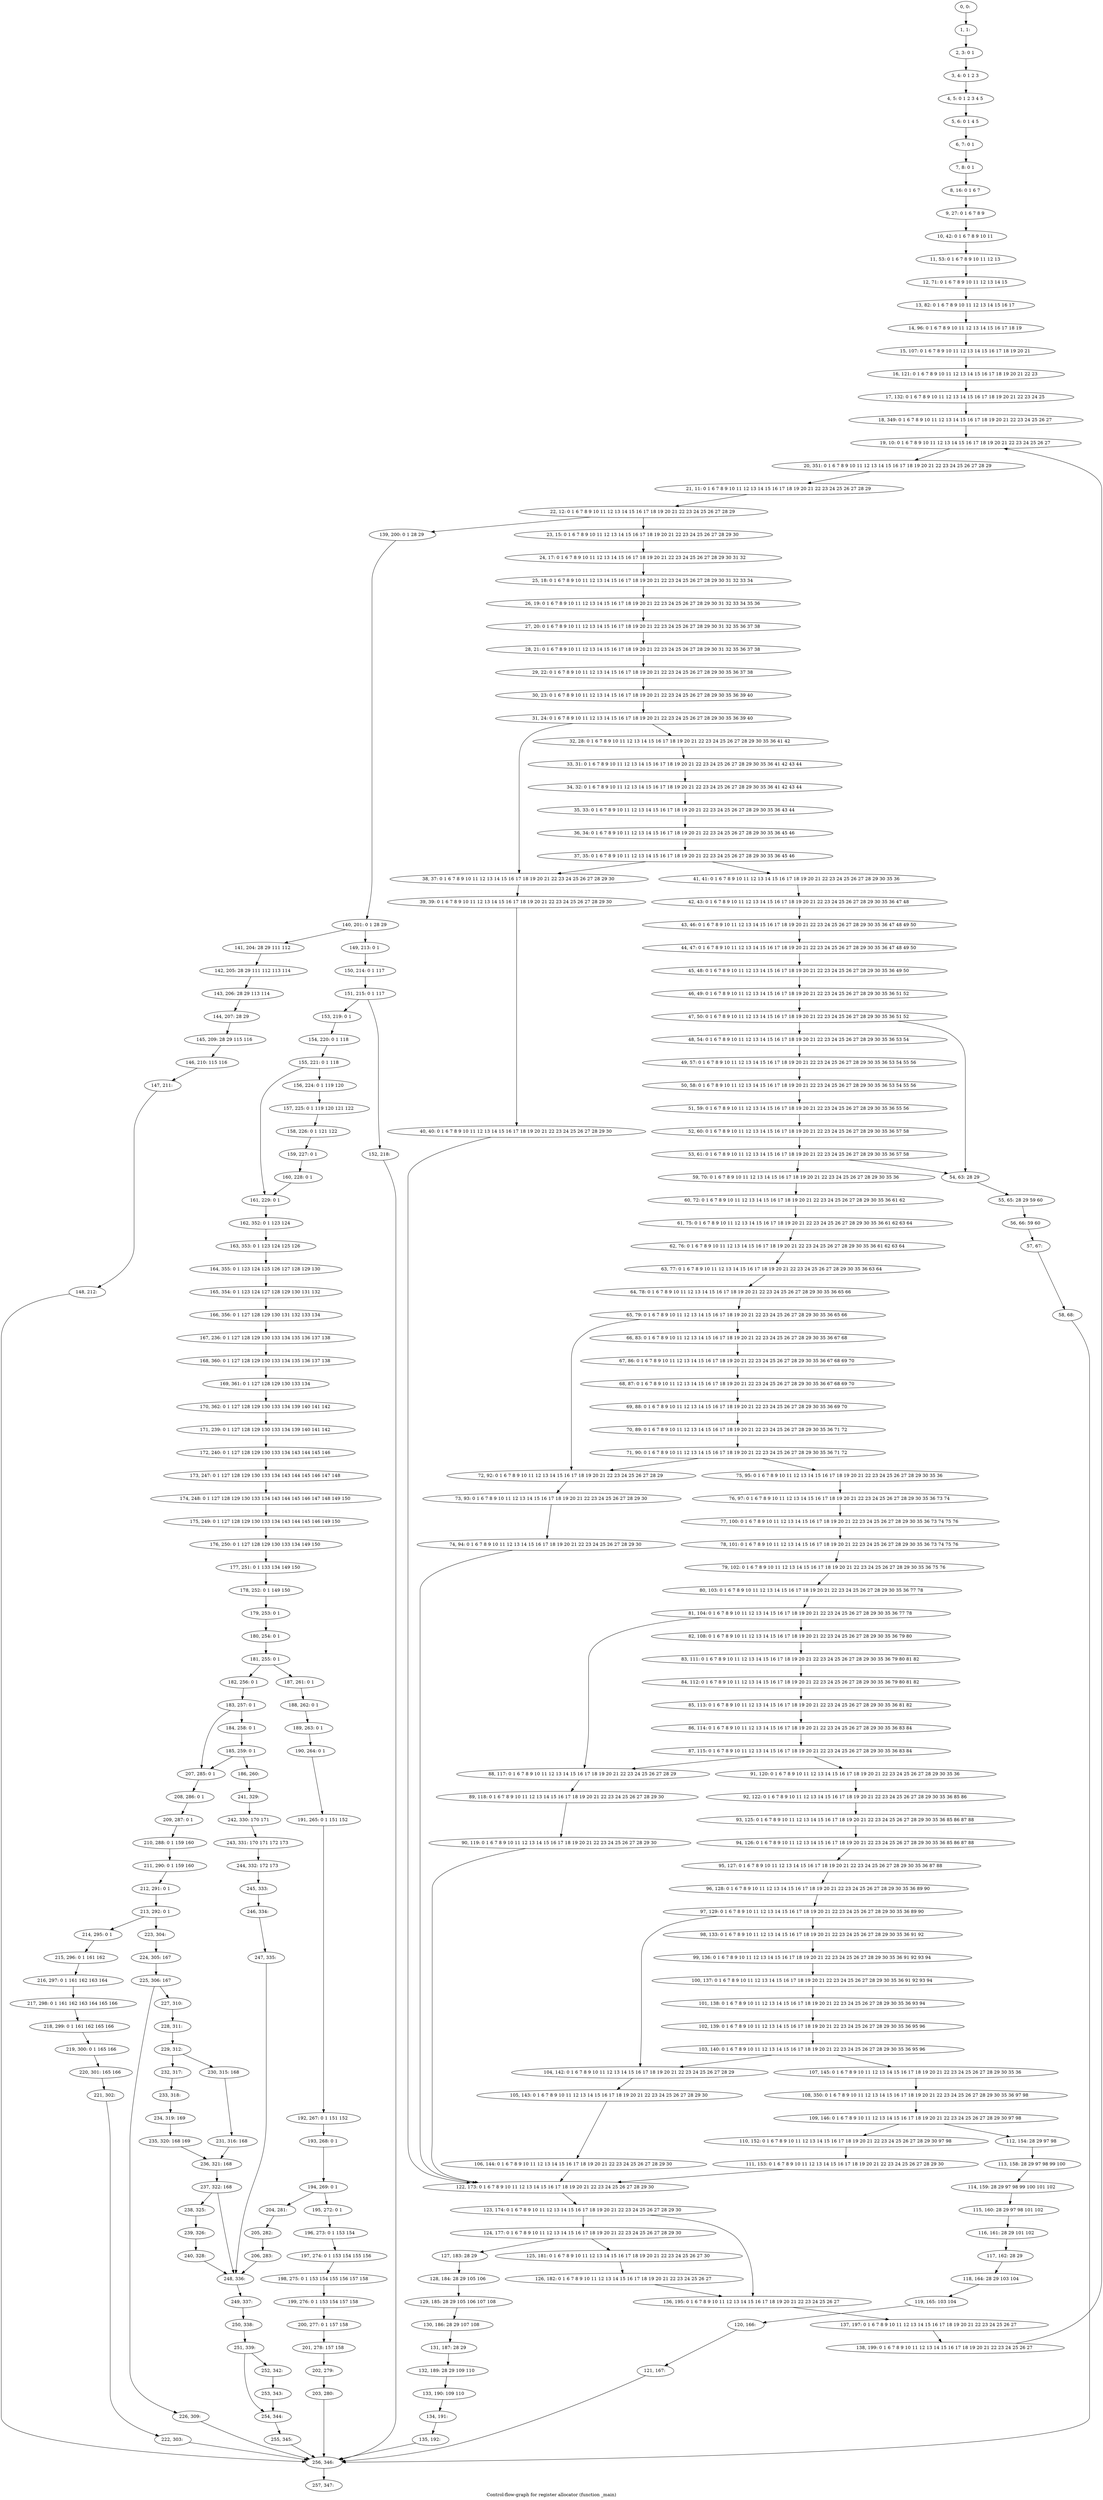 digraph G {
graph [label="Control-flow-graph for register allocator (function _main)"]
0[label="0, 0: "];
1[label="1, 1: "];
2[label="2, 3: 0 1 "];
3[label="3, 4: 0 1 2 3 "];
4[label="4, 5: 0 1 2 3 4 5 "];
5[label="5, 6: 0 1 4 5 "];
6[label="6, 7: 0 1 "];
7[label="7, 8: 0 1 "];
8[label="8, 16: 0 1 6 7 "];
9[label="9, 27: 0 1 6 7 8 9 "];
10[label="10, 42: 0 1 6 7 8 9 10 11 "];
11[label="11, 53: 0 1 6 7 8 9 10 11 12 13 "];
12[label="12, 71: 0 1 6 7 8 9 10 11 12 13 14 15 "];
13[label="13, 82: 0 1 6 7 8 9 10 11 12 13 14 15 16 17 "];
14[label="14, 96: 0 1 6 7 8 9 10 11 12 13 14 15 16 17 18 19 "];
15[label="15, 107: 0 1 6 7 8 9 10 11 12 13 14 15 16 17 18 19 20 21 "];
16[label="16, 121: 0 1 6 7 8 9 10 11 12 13 14 15 16 17 18 19 20 21 22 23 "];
17[label="17, 132: 0 1 6 7 8 9 10 11 12 13 14 15 16 17 18 19 20 21 22 23 24 25 "];
18[label="18, 349: 0 1 6 7 8 9 10 11 12 13 14 15 16 17 18 19 20 21 22 23 24 25 26 27 "];
19[label="19, 10: 0 1 6 7 8 9 10 11 12 13 14 15 16 17 18 19 20 21 22 23 24 25 26 27 "];
20[label="20, 351: 0 1 6 7 8 9 10 11 12 13 14 15 16 17 18 19 20 21 22 23 24 25 26 27 28 29 "];
21[label="21, 11: 0 1 6 7 8 9 10 11 12 13 14 15 16 17 18 19 20 21 22 23 24 25 26 27 28 29 "];
22[label="22, 12: 0 1 6 7 8 9 10 11 12 13 14 15 16 17 18 19 20 21 22 23 24 25 26 27 28 29 "];
23[label="23, 15: 0 1 6 7 8 9 10 11 12 13 14 15 16 17 18 19 20 21 22 23 24 25 26 27 28 29 30 "];
24[label="24, 17: 0 1 6 7 8 9 10 11 12 13 14 15 16 17 18 19 20 21 22 23 24 25 26 27 28 29 30 31 32 "];
25[label="25, 18: 0 1 6 7 8 9 10 11 12 13 14 15 16 17 18 19 20 21 22 23 24 25 26 27 28 29 30 31 32 33 34 "];
26[label="26, 19: 0 1 6 7 8 9 10 11 12 13 14 15 16 17 18 19 20 21 22 23 24 25 26 27 28 29 30 31 32 33 34 35 36 "];
27[label="27, 20: 0 1 6 7 8 9 10 11 12 13 14 15 16 17 18 19 20 21 22 23 24 25 26 27 28 29 30 31 32 35 36 37 38 "];
28[label="28, 21: 0 1 6 7 8 9 10 11 12 13 14 15 16 17 18 19 20 21 22 23 24 25 26 27 28 29 30 31 32 35 36 37 38 "];
29[label="29, 22: 0 1 6 7 8 9 10 11 12 13 14 15 16 17 18 19 20 21 22 23 24 25 26 27 28 29 30 35 36 37 38 "];
30[label="30, 23: 0 1 6 7 8 9 10 11 12 13 14 15 16 17 18 19 20 21 22 23 24 25 26 27 28 29 30 35 36 39 40 "];
31[label="31, 24: 0 1 6 7 8 9 10 11 12 13 14 15 16 17 18 19 20 21 22 23 24 25 26 27 28 29 30 35 36 39 40 "];
32[label="32, 28: 0 1 6 7 8 9 10 11 12 13 14 15 16 17 18 19 20 21 22 23 24 25 26 27 28 29 30 35 36 41 42 "];
33[label="33, 31: 0 1 6 7 8 9 10 11 12 13 14 15 16 17 18 19 20 21 22 23 24 25 26 27 28 29 30 35 36 41 42 43 44 "];
34[label="34, 32: 0 1 6 7 8 9 10 11 12 13 14 15 16 17 18 19 20 21 22 23 24 25 26 27 28 29 30 35 36 41 42 43 44 "];
35[label="35, 33: 0 1 6 7 8 9 10 11 12 13 14 15 16 17 18 19 20 21 22 23 24 25 26 27 28 29 30 35 36 43 44 "];
36[label="36, 34: 0 1 6 7 8 9 10 11 12 13 14 15 16 17 18 19 20 21 22 23 24 25 26 27 28 29 30 35 36 45 46 "];
37[label="37, 35: 0 1 6 7 8 9 10 11 12 13 14 15 16 17 18 19 20 21 22 23 24 25 26 27 28 29 30 35 36 45 46 "];
38[label="38, 37: 0 1 6 7 8 9 10 11 12 13 14 15 16 17 18 19 20 21 22 23 24 25 26 27 28 29 30 "];
39[label="39, 39: 0 1 6 7 8 9 10 11 12 13 14 15 16 17 18 19 20 21 22 23 24 25 26 27 28 29 30 "];
40[label="40, 40: 0 1 6 7 8 9 10 11 12 13 14 15 16 17 18 19 20 21 22 23 24 25 26 27 28 29 30 "];
41[label="41, 41: 0 1 6 7 8 9 10 11 12 13 14 15 16 17 18 19 20 21 22 23 24 25 26 27 28 29 30 35 36 "];
42[label="42, 43: 0 1 6 7 8 9 10 11 12 13 14 15 16 17 18 19 20 21 22 23 24 25 26 27 28 29 30 35 36 47 48 "];
43[label="43, 46: 0 1 6 7 8 9 10 11 12 13 14 15 16 17 18 19 20 21 22 23 24 25 26 27 28 29 30 35 36 47 48 49 50 "];
44[label="44, 47: 0 1 6 7 8 9 10 11 12 13 14 15 16 17 18 19 20 21 22 23 24 25 26 27 28 29 30 35 36 47 48 49 50 "];
45[label="45, 48: 0 1 6 7 8 9 10 11 12 13 14 15 16 17 18 19 20 21 22 23 24 25 26 27 28 29 30 35 36 49 50 "];
46[label="46, 49: 0 1 6 7 8 9 10 11 12 13 14 15 16 17 18 19 20 21 22 23 24 25 26 27 28 29 30 35 36 51 52 "];
47[label="47, 50: 0 1 6 7 8 9 10 11 12 13 14 15 16 17 18 19 20 21 22 23 24 25 26 27 28 29 30 35 36 51 52 "];
48[label="48, 54: 0 1 6 7 8 9 10 11 12 13 14 15 16 17 18 19 20 21 22 23 24 25 26 27 28 29 30 35 36 53 54 "];
49[label="49, 57: 0 1 6 7 8 9 10 11 12 13 14 15 16 17 18 19 20 21 22 23 24 25 26 27 28 29 30 35 36 53 54 55 56 "];
50[label="50, 58: 0 1 6 7 8 9 10 11 12 13 14 15 16 17 18 19 20 21 22 23 24 25 26 27 28 29 30 35 36 53 54 55 56 "];
51[label="51, 59: 0 1 6 7 8 9 10 11 12 13 14 15 16 17 18 19 20 21 22 23 24 25 26 27 28 29 30 35 36 55 56 "];
52[label="52, 60: 0 1 6 7 8 9 10 11 12 13 14 15 16 17 18 19 20 21 22 23 24 25 26 27 28 29 30 35 36 57 58 "];
53[label="53, 61: 0 1 6 7 8 9 10 11 12 13 14 15 16 17 18 19 20 21 22 23 24 25 26 27 28 29 30 35 36 57 58 "];
54[label="54, 63: 28 29 "];
55[label="55, 65: 28 29 59 60 "];
56[label="56, 66: 59 60 "];
57[label="57, 67: "];
58[label="58, 68: "];
59[label="59, 70: 0 1 6 7 8 9 10 11 12 13 14 15 16 17 18 19 20 21 22 23 24 25 26 27 28 29 30 35 36 "];
60[label="60, 72: 0 1 6 7 8 9 10 11 12 13 14 15 16 17 18 19 20 21 22 23 24 25 26 27 28 29 30 35 36 61 62 "];
61[label="61, 75: 0 1 6 7 8 9 10 11 12 13 14 15 16 17 18 19 20 21 22 23 24 25 26 27 28 29 30 35 36 61 62 63 64 "];
62[label="62, 76: 0 1 6 7 8 9 10 11 12 13 14 15 16 17 18 19 20 21 22 23 24 25 26 27 28 29 30 35 36 61 62 63 64 "];
63[label="63, 77: 0 1 6 7 8 9 10 11 12 13 14 15 16 17 18 19 20 21 22 23 24 25 26 27 28 29 30 35 36 63 64 "];
64[label="64, 78: 0 1 6 7 8 9 10 11 12 13 14 15 16 17 18 19 20 21 22 23 24 25 26 27 28 29 30 35 36 65 66 "];
65[label="65, 79: 0 1 6 7 8 9 10 11 12 13 14 15 16 17 18 19 20 21 22 23 24 25 26 27 28 29 30 35 36 65 66 "];
66[label="66, 83: 0 1 6 7 8 9 10 11 12 13 14 15 16 17 18 19 20 21 22 23 24 25 26 27 28 29 30 35 36 67 68 "];
67[label="67, 86: 0 1 6 7 8 9 10 11 12 13 14 15 16 17 18 19 20 21 22 23 24 25 26 27 28 29 30 35 36 67 68 69 70 "];
68[label="68, 87: 0 1 6 7 8 9 10 11 12 13 14 15 16 17 18 19 20 21 22 23 24 25 26 27 28 29 30 35 36 67 68 69 70 "];
69[label="69, 88: 0 1 6 7 8 9 10 11 12 13 14 15 16 17 18 19 20 21 22 23 24 25 26 27 28 29 30 35 36 69 70 "];
70[label="70, 89: 0 1 6 7 8 9 10 11 12 13 14 15 16 17 18 19 20 21 22 23 24 25 26 27 28 29 30 35 36 71 72 "];
71[label="71, 90: 0 1 6 7 8 9 10 11 12 13 14 15 16 17 18 19 20 21 22 23 24 25 26 27 28 29 30 35 36 71 72 "];
72[label="72, 92: 0 1 6 7 8 9 10 11 12 13 14 15 16 17 18 19 20 21 22 23 24 25 26 27 28 29 "];
73[label="73, 93: 0 1 6 7 8 9 10 11 12 13 14 15 16 17 18 19 20 21 22 23 24 25 26 27 28 29 30 "];
74[label="74, 94: 0 1 6 7 8 9 10 11 12 13 14 15 16 17 18 19 20 21 22 23 24 25 26 27 28 29 30 "];
75[label="75, 95: 0 1 6 7 8 9 10 11 12 13 14 15 16 17 18 19 20 21 22 23 24 25 26 27 28 29 30 35 36 "];
76[label="76, 97: 0 1 6 7 8 9 10 11 12 13 14 15 16 17 18 19 20 21 22 23 24 25 26 27 28 29 30 35 36 73 74 "];
77[label="77, 100: 0 1 6 7 8 9 10 11 12 13 14 15 16 17 18 19 20 21 22 23 24 25 26 27 28 29 30 35 36 73 74 75 76 "];
78[label="78, 101: 0 1 6 7 8 9 10 11 12 13 14 15 16 17 18 19 20 21 22 23 24 25 26 27 28 29 30 35 36 73 74 75 76 "];
79[label="79, 102: 0 1 6 7 8 9 10 11 12 13 14 15 16 17 18 19 20 21 22 23 24 25 26 27 28 29 30 35 36 75 76 "];
80[label="80, 103: 0 1 6 7 8 9 10 11 12 13 14 15 16 17 18 19 20 21 22 23 24 25 26 27 28 29 30 35 36 77 78 "];
81[label="81, 104: 0 1 6 7 8 9 10 11 12 13 14 15 16 17 18 19 20 21 22 23 24 25 26 27 28 29 30 35 36 77 78 "];
82[label="82, 108: 0 1 6 7 8 9 10 11 12 13 14 15 16 17 18 19 20 21 22 23 24 25 26 27 28 29 30 35 36 79 80 "];
83[label="83, 111: 0 1 6 7 8 9 10 11 12 13 14 15 16 17 18 19 20 21 22 23 24 25 26 27 28 29 30 35 36 79 80 81 82 "];
84[label="84, 112: 0 1 6 7 8 9 10 11 12 13 14 15 16 17 18 19 20 21 22 23 24 25 26 27 28 29 30 35 36 79 80 81 82 "];
85[label="85, 113: 0 1 6 7 8 9 10 11 12 13 14 15 16 17 18 19 20 21 22 23 24 25 26 27 28 29 30 35 36 81 82 "];
86[label="86, 114: 0 1 6 7 8 9 10 11 12 13 14 15 16 17 18 19 20 21 22 23 24 25 26 27 28 29 30 35 36 83 84 "];
87[label="87, 115: 0 1 6 7 8 9 10 11 12 13 14 15 16 17 18 19 20 21 22 23 24 25 26 27 28 29 30 35 36 83 84 "];
88[label="88, 117: 0 1 6 7 8 9 10 11 12 13 14 15 16 17 18 19 20 21 22 23 24 25 26 27 28 29 "];
89[label="89, 118: 0 1 6 7 8 9 10 11 12 13 14 15 16 17 18 19 20 21 22 23 24 25 26 27 28 29 30 "];
90[label="90, 119: 0 1 6 7 8 9 10 11 12 13 14 15 16 17 18 19 20 21 22 23 24 25 26 27 28 29 30 "];
91[label="91, 120: 0 1 6 7 8 9 10 11 12 13 14 15 16 17 18 19 20 21 22 23 24 25 26 27 28 29 30 35 36 "];
92[label="92, 122: 0 1 6 7 8 9 10 11 12 13 14 15 16 17 18 19 20 21 22 23 24 25 26 27 28 29 30 35 36 85 86 "];
93[label="93, 125: 0 1 6 7 8 9 10 11 12 13 14 15 16 17 18 19 20 21 22 23 24 25 26 27 28 29 30 35 36 85 86 87 88 "];
94[label="94, 126: 0 1 6 7 8 9 10 11 12 13 14 15 16 17 18 19 20 21 22 23 24 25 26 27 28 29 30 35 36 85 86 87 88 "];
95[label="95, 127: 0 1 6 7 8 9 10 11 12 13 14 15 16 17 18 19 20 21 22 23 24 25 26 27 28 29 30 35 36 87 88 "];
96[label="96, 128: 0 1 6 7 8 9 10 11 12 13 14 15 16 17 18 19 20 21 22 23 24 25 26 27 28 29 30 35 36 89 90 "];
97[label="97, 129: 0 1 6 7 8 9 10 11 12 13 14 15 16 17 18 19 20 21 22 23 24 25 26 27 28 29 30 35 36 89 90 "];
98[label="98, 133: 0 1 6 7 8 9 10 11 12 13 14 15 16 17 18 19 20 21 22 23 24 25 26 27 28 29 30 35 36 91 92 "];
99[label="99, 136: 0 1 6 7 8 9 10 11 12 13 14 15 16 17 18 19 20 21 22 23 24 25 26 27 28 29 30 35 36 91 92 93 94 "];
100[label="100, 137: 0 1 6 7 8 9 10 11 12 13 14 15 16 17 18 19 20 21 22 23 24 25 26 27 28 29 30 35 36 91 92 93 94 "];
101[label="101, 138: 0 1 6 7 8 9 10 11 12 13 14 15 16 17 18 19 20 21 22 23 24 25 26 27 28 29 30 35 36 93 94 "];
102[label="102, 139: 0 1 6 7 8 9 10 11 12 13 14 15 16 17 18 19 20 21 22 23 24 25 26 27 28 29 30 35 36 95 96 "];
103[label="103, 140: 0 1 6 7 8 9 10 11 12 13 14 15 16 17 18 19 20 21 22 23 24 25 26 27 28 29 30 35 36 95 96 "];
104[label="104, 142: 0 1 6 7 8 9 10 11 12 13 14 15 16 17 18 19 20 21 22 23 24 25 26 27 28 29 "];
105[label="105, 143: 0 1 6 7 8 9 10 11 12 13 14 15 16 17 18 19 20 21 22 23 24 25 26 27 28 29 30 "];
106[label="106, 144: 0 1 6 7 8 9 10 11 12 13 14 15 16 17 18 19 20 21 22 23 24 25 26 27 28 29 30 "];
107[label="107, 145: 0 1 6 7 8 9 10 11 12 13 14 15 16 17 18 19 20 21 22 23 24 25 26 27 28 29 30 35 36 "];
108[label="108, 350: 0 1 6 7 8 9 10 11 12 13 14 15 16 17 18 19 20 21 22 23 24 25 26 27 28 29 30 35 36 97 98 "];
109[label="109, 146: 0 1 6 7 8 9 10 11 12 13 14 15 16 17 18 19 20 21 22 23 24 25 26 27 28 29 30 97 98 "];
110[label="110, 152: 0 1 6 7 8 9 10 11 12 13 14 15 16 17 18 19 20 21 22 23 24 25 26 27 28 29 30 97 98 "];
111[label="111, 153: 0 1 6 7 8 9 10 11 12 13 14 15 16 17 18 19 20 21 22 23 24 25 26 27 28 29 30 "];
112[label="112, 154: 28 29 97 98 "];
113[label="113, 158: 28 29 97 98 99 100 "];
114[label="114, 159: 28 29 97 98 99 100 101 102 "];
115[label="115, 160: 28 29 97 98 101 102 "];
116[label="116, 161: 28 29 101 102 "];
117[label="117, 162: 28 29 "];
118[label="118, 164: 28 29 103 104 "];
119[label="119, 165: 103 104 "];
120[label="120, 166: "];
121[label="121, 167: "];
122[label="122, 173: 0 1 6 7 8 9 10 11 12 13 14 15 16 17 18 19 20 21 22 23 24 25 26 27 28 29 30 "];
123[label="123, 174: 0 1 6 7 8 9 10 11 12 13 14 15 16 17 18 19 20 21 22 23 24 25 26 27 28 29 30 "];
124[label="124, 177: 0 1 6 7 8 9 10 11 12 13 14 15 16 17 18 19 20 21 22 23 24 25 26 27 28 29 30 "];
125[label="125, 181: 0 1 6 7 8 9 10 11 12 13 14 15 16 17 18 19 20 21 22 23 24 25 26 27 30 "];
126[label="126, 182: 0 1 6 7 8 9 10 11 12 13 14 15 16 17 18 19 20 21 22 23 24 25 26 27 "];
127[label="127, 183: 28 29 "];
128[label="128, 184: 28 29 105 106 "];
129[label="129, 185: 28 29 105 106 107 108 "];
130[label="130, 186: 28 29 107 108 "];
131[label="131, 187: 28 29 "];
132[label="132, 189: 28 29 109 110 "];
133[label="133, 190: 109 110 "];
134[label="134, 191: "];
135[label="135, 192: "];
136[label="136, 195: 0 1 6 7 8 9 10 11 12 13 14 15 16 17 18 19 20 21 22 23 24 25 26 27 "];
137[label="137, 197: 0 1 6 7 8 9 10 11 12 13 14 15 16 17 18 19 20 21 22 23 24 25 26 27 "];
138[label="138, 199: 0 1 6 7 8 9 10 11 12 13 14 15 16 17 18 19 20 21 22 23 24 25 26 27 "];
139[label="139, 200: 0 1 28 29 "];
140[label="140, 201: 0 1 28 29 "];
141[label="141, 204: 28 29 111 112 "];
142[label="142, 205: 28 29 111 112 113 114 "];
143[label="143, 206: 28 29 113 114 "];
144[label="144, 207: 28 29 "];
145[label="145, 209: 28 29 115 116 "];
146[label="146, 210: 115 116 "];
147[label="147, 211: "];
148[label="148, 212: "];
149[label="149, 213: 0 1 "];
150[label="150, 214: 0 1 117 "];
151[label="151, 215: 0 1 117 "];
152[label="152, 218: "];
153[label="153, 219: 0 1 "];
154[label="154, 220: 0 1 118 "];
155[label="155, 221: 0 1 118 "];
156[label="156, 224: 0 1 119 120 "];
157[label="157, 225: 0 1 119 120 121 122 "];
158[label="158, 226: 0 1 121 122 "];
159[label="159, 227: 0 1 "];
160[label="160, 228: 0 1 "];
161[label="161, 229: 0 1 "];
162[label="162, 352: 0 1 123 124 "];
163[label="163, 353: 0 1 123 124 125 126 "];
164[label="164, 355: 0 1 123 124 125 126 127 128 129 130 "];
165[label="165, 354: 0 1 123 124 127 128 129 130 131 132 "];
166[label="166, 356: 0 1 127 128 129 130 131 132 133 134 "];
167[label="167, 236: 0 1 127 128 129 130 133 134 135 136 137 138 "];
168[label="168, 360: 0 1 127 128 129 130 133 134 135 136 137 138 "];
169[label="169, 361: 0 1 127 128 129 130 133 134 "];
170[label="170, 362: 0 1 127 128 129 130 133 134 139 140 141 142 "];
171[label="171, 239: 0 1 127 128 129 130 133 134 139 140 141 142 "];
172[label="172, 240: 0 1 127 128 129 130 133 134 143 144 145 146 "];
173[label="173, 247: 0 1 127 128 129 130 133 134 143 144 145 146 147 148 "];
174[label="174, 248: 0 1 127 128 129 130 133 134 143 144 145 146 147 148 149 150 "];
175[label="175, 249: 0 1 127 128 129 130 133 134 143 144 145 146 149 150 "];
176[label="176, 250: 0 1 127 128 129 130 133 134 149 150 "];
177[label="177, 251: 0 1 133 134 149 150 "];
178[label="178, 252: 0 1 149 150 "];
179[label="179, 253: 0 1 "];
180[label="180, 254: 0 1 "];
181[label="181, 255: 0 1 "];
182[label="182, 256: 0 1 "];
183[label="183, 257: 0 1 "];
184[label="184, 258: 0 1 "];
185[label="185, 259: 0 1 "];
186[label="186, 260: "];
187[label="187, 261: 0 1 "];
188[label="188, 262: 0 1 "];
189[label="189, 263: 0 1 "];
190[label="190, 264: 0 1 "];
191[label="191, 265: 0 1 151 152 "];
192[label="192, 267: 0 1 151 152 "];
193[label="193, 268: 0 1 "];
194[label="194, 269: 0 1 "];
195[label="195, 272: 0 1 "];
196[label="196, 273: 0 1 153 154 "];
197[label="197, 274: 0 1 153 154 155 156 "];
198[label="198, 275: 0 1 153 154 155 156 157 158 "];
199[label="199, 276: 0 1 153 154 157 158 "];
200[label="200, 277: 0 1 157 158 "];
201[label="201, 278: 157 158 "];
202[label="202, 279: "];
203[label="203, 280: "];
204[label="204, 281: "];
205[label="205, 282: "];
206[label="206, 283: "];
207[label="207, 285: 0 1 "];
208[label="208, 286: 0 1 "];
209[label="209, 287: 0 1 "];
210[label="210, 288: 0 1 159 160 "];
211[label="211, 290: 0 1 159 160 "];
212[label="212, 291: 0 1 "];
213[label="213, 292: 0 1 "];
214[label="214, 295: 0 1 "];
215[label="215, 296: 0 1 161 162 "];
216[label="216, 297: 0 1 161 162 163 164 "];
217[label="217, 298: 0 1 161 162 163 164 165 166 "];
218[label="218, 299: 0 1 161 162 165 166 "];
219[label="219, 300: 0 1 165 166 "];
220[label="220, 301: 165 166 "];
221[label="221, 302: "];
222[label="222, 303: "];
223[label="223, 304: "];
224[label="224, 305: 167 "];
225[label="225, 306: 167 "];
226[label="226, 309: "];
227[label="227, 310: "];
228[label="228, 311: "];
229[label="229, 312: "];
230[label="230, 315: 168 "];
231[label="231, 316: 168 "];
232[label="232, 317: "];
233[label="233, 318: "];
234[label="234, 319: 169 "];
235[label="235, 320: 168 169 "];
236[label="236, 321: 168 "];
237[label="237, 322: 168 "];
238[label="238, 325: "];
239[label="239, 326: "];
240[label="240, 328: "];
241[label="241, 329: "];
242[label="242, 330: 170 171 "];
243[label="243, 331: 170 171 172 173 "];
244[label="244, 332: 172 173 "];
245[label="245, 333: "];
246[label="246, 334: "];
247[label="247, 335: "];
248[label="248, 336: "];
249[label="249, 337: "];
250[label="250, 338: "];
251[label="251, 339: "];
252[label="252, 342: "];
253[label="253, 343: "];
254[label="254, 344: "];
255[label="255, 345: "];
256[label="256, 346: "];
257[label="257, 347: "];
0->1 ;
1->2 ;
2->3 ;
3->4 ;
4->5 ;
5->6 ;
6->7 ;
7->8 ;
8->9 ;
9->10 ;
10->11 ;
11->12 ;
12->13 ;
13->14 ;
14->15 ;
15->16 ;
16->17 ;
17->18 ;
18->19 ;
19->20 ;
20->21 ;
21->22 ;
22->23 ;
22->139 ;
23->24 ;
24->25 ;
25->26 ;
26->27 ;
27->28 ;
28->29 ;
29->30 ;
30->31 ;
31->32 ;
31->38 ;
32->33 ;
33->34 ;
34->35 ;
35->36 ;
36->37 ;
37->38 ;
37->41 ;
38->39 ;
39->40 ;
40->122 ;
41->42 ;
42->43 ;
43->44 ;
44->45 ;
45->46 ;
46->47 ;
47->48 ;
47->54 ;
48->49 ;
49->50 ;
50->51 ;
51->52 ;
52->53 ;
53->54 ;
53->59 ;
54->55 ;
55->56 ;
56->57 ;
57->58 ;
58->256 ;
59->60 ;
60->61 ;
61->62 ;
62->63 ;
63->64 ;
64->65 ;
65->66 ;
65->72 ;
66->67 ;
67->68 ;
68->69 ;
69->70 ;
70->71 ;
71->72 ;
71->75 ;
72->73 ;
73->74 ;
74->122 ;
75->76 ;
76->77 ;
77->78 ;
78->79 ;
79->80 ;
80->81 ;
81->82 ;
81->88 ;
82->83 ;
83->84 ;
84->85 ;
85->86 ;
86->87 ;
87->88 ;
87->91 ;
88->89 ;
89->90 ;
90->122 ;
91->92 ;
92->93 ;
93->94 ;
94->95 ;
95->96 ;
96->97 ;
97->98 ;
97->104 ;
98->99 ;
99->100 ;
100->101 ;
101->102 ;
102->103 ;
103->104 ;
103->107 ;
104->105 ;
105->106 ;
106->122 ;
107->108 ;
108->109 ;
109->110 ;
109->112 ;
110->111 ;
111->122 ;
112->113 ;
113->114 ;
114->115 ;
115->116 ;
116->117 ;
117->118 ;
118->119 ;
119->120 ;
120->121 ;
121->256 ;
122->123 ;
123->124 ;
123->136 ;
124->125 ;
124->127 ;
125->126 ;
126->136 ;
127->128 ;
128->129 ;
129->130 ;
130->131 ;
131->132 ;
132->133 ;
133->134 ;
134->135 ;
135->256 ;
136->137 ;
137->138 ;
138->19 ;
139->140 ;
140->141 ;
140->149 ;
141->142 ;
142->143 ;
143->144 ;
144->145 ;
145->146 ;
146->147 ;
147->148 ;
148->256 ;
149->150 ;
150->151 ;
151->152 ;
151->153 ;
152->256 ;
153->154 ;
154->155 ;
155->156 ;
155->161 ;
156->157 ;
157->158 ;
158->159 ;
159->160 ;
160->161 ;
161->162 ;
162->163 ;
163->164 ;
164->165 ;
165->166 ;
166->167 ;
167->168 ;
168->169 ;
169->170 ;
170->171 ;
171->172 ;
172->173 ;
173->174 ;
174->175 ;
175->176 ;
176->177 ;
177->178 ;
178->179 ;
179->180 ;
180->181 ;
181->182 ;
181->187 ;
182->183 ;
183->184 ;
183->207 ;
184->185 ;
185->186 ;
185->207 ;
186->241 ;
187->188 ;
188->189 ;
189->190 ;
190->191 ;
191->192 ;
192->193 ;
193->194 ;
194->195 ;
194->204 ;
195->196 ;
196->197 ;
197->198 ;
198->199 ;
199->200 ;
200->201 ;
201->202 ;
202->203 ;
203->256 ;
204->205 ;
205->206 ;
206->248 ;
207->208 ;
208->209 ;
209->210 ;
210->211 ;
211->212 ;
212->213 ;
213->214 ;
213->223 ;
214->215 ;
215->216 ;
216->217 ;
217->218 ;
218->219 ;
219->220 ;
220->221 ;
221->222 ;
222->256 ;
223->224 ;
224->225 ;
225->226 ;
225->227 ;
226->256 ;
227->228 ;
228->229 ;
229->230 ;
229->232 ;
230->231 ;
231->236 ;
232->233 ;
233->234 ;
234->235 ;
235->236 ;
236->237 ;
237->238 ;
237->248 ;
238->239 ;
239->240 ;
240->248 ;
241->242 ;
242->243 ;
243->244 ;
244->245 ;
245->246 ;
246->247 ;
247->248 ;
248->249 ;
249->250 ;
250->251 ;
251->252 ;
251->254 ;
252->253 ;
253->254 ;
254->255 ;
255->256 ;
256->257 ;
}
